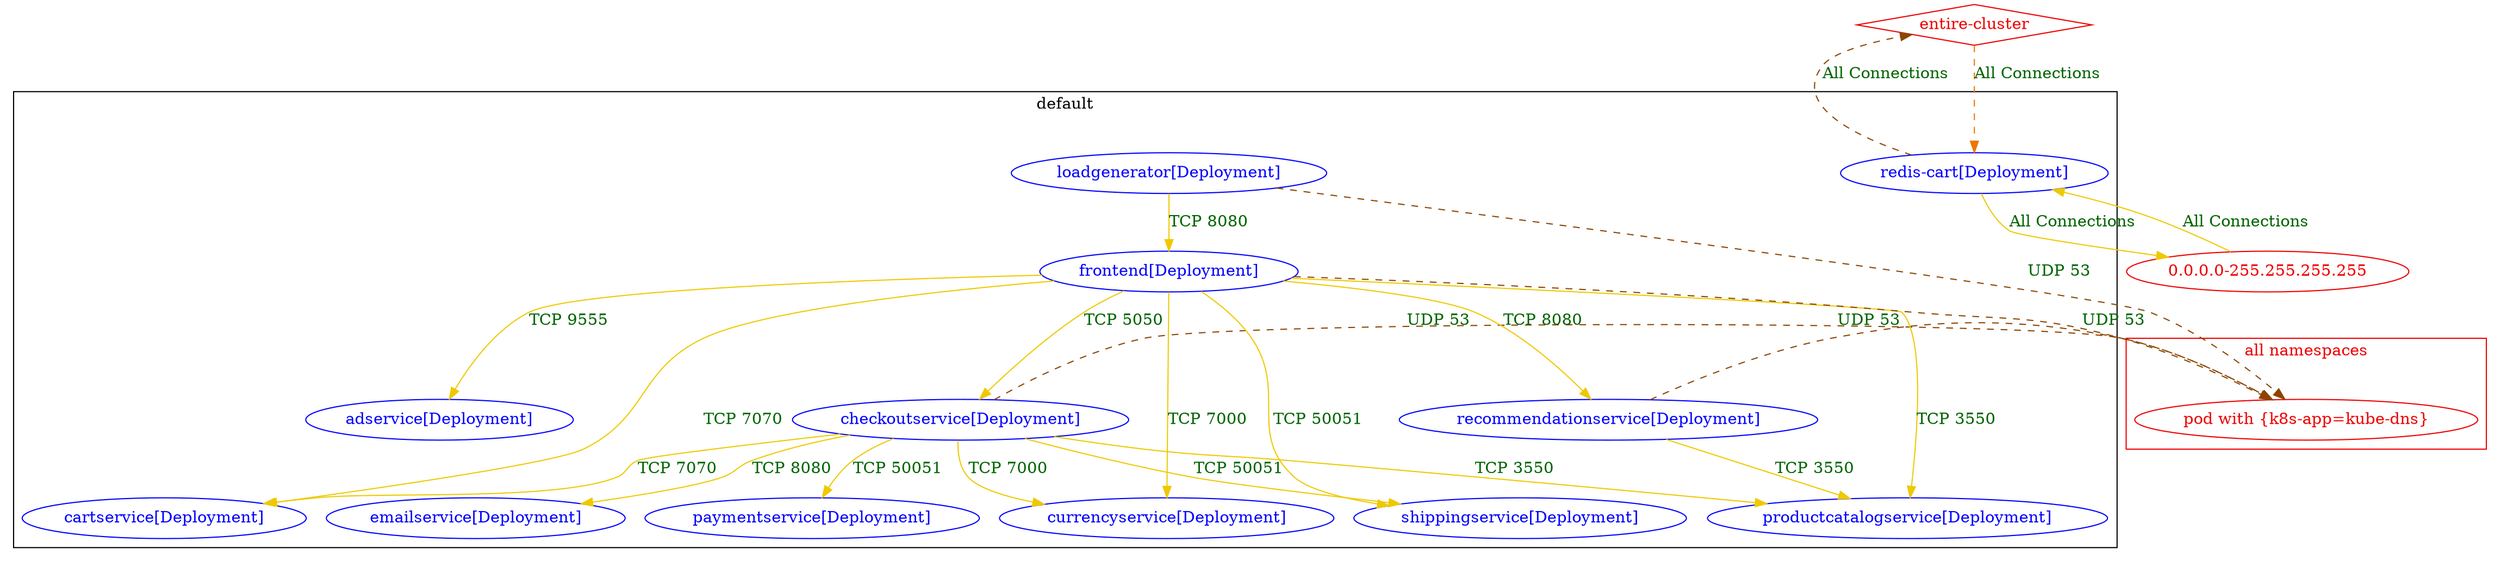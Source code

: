 digraph {
	subgraph "cluster_default" {
		color="black"
		fontcolor="black"
		"default/adservice[Deployment]" [label="adservice[Deployment]" color="blue" fontcolor="blue"]
		"default/cartservice[Deployment]" [label="cartservice[Deployment]" color="blue" fontcolor="blue"]
		"default/checkoutservice[Deployment]" [label="checkoutservice[Deployment]" color="blue" fontcolor="blue"]
		"default/currencyservice[Deployment]" [label="currencyservice[Deployment]" color="blue" fontcolor="blue"]
		"default/emailservice[Deployment]" [label="emailservice[Deployment]" color="blue" fontcolor="blue"]
		"default/frontend[Deployment]" [label="frontend[Deployment]" color="blue" fontcolor="blue"]
		"default/loadgenerator[Deployment]" [label="loadgenerator[Deployment]" color="blue" fontcolor="blue"]
		"default/paymentservice[Deployment]" [label="paymentservice[Deployment]" color="blue" fontcolor="blue"]
		"default/productcatalogservice[Deployment]" [label="productcatalogservice[Deployment]" color="blue" fontcolor="blue"]
		"default/recommendationservice[Deployment]" [label="recommendationservice[Deployment]" color="blue" fontcolor="blue"]
		"default/redis-cart[Deployment]" [label="redis-cart[Deployment]" color="blue" fontcolor="blue"]
		"default/shippingservice[Deployment]" [label="shippingservice[Deployment]" color="blue" fontcolor="blue"]
		label="default"
	}
	subgraph "cluster_all namespaces" {
		color="red2"
		fontcolor="red2"
		"pod with {k8s-app=kube-dns}_in_all namespaces" [label="pod with {k8s-app=kube-dns}" color="red2" fontcolor="red2"]
		label="all namespaces"
	}
	"0.0.0.0-255.255.255.255" [label="0.0.0.0-255.255.255.255" color="red2" fontcolor="red2"]
	"entire-cluster" [label="entire-cluster" color="red2" fontcolor="red2" shape=diamond]
	"0.0.0.0-255.255.255.255" -> "default/redis-cart[Deployment]" [label="All Connections" color="gold2" fontcolor="darkgreen"]
	"default/checkoutservice[Deployment]" -> "default/cartservice[Deployment]" [label="TCP 7070" color="gold2" fontcolor="darkgreen"]
	"default/checkoutservice[Deployment]" -> "default/currencyservice[Deployment]" [label="TCP 7000" color="gold2" fontcolor="darkgreen"]
	"default/checkoutservice[Deployment]" -> "default/emailservice[Deployment]" [label="TCP 8080" color="gold2" fontcolor="darkgreen"]
	"default/checkoutservice[Deployment]" -> "default/paymentservice[Deployment]" [label="TCP 50051" color="gold2" fontcolor="darkgreen"]
	"default/checkoutservice[Deployment]" -> "default/productcatalogservice[Deployment]" [label="TCP 3550" color="gold2" fontcolor="darkgreen"]
	"default/checkoutservice[Deployment]" -> "default/shippingservice[Deployment]" [label="TCP 50051" color="gold2" fontcolor="darkgreen"]
	"default/checkoutservice[Deployment]" -> "pod with {k8s-app=kube-dns}_in_all namespaces" [label="UDP 53" color="darkorange4" fontcolor="darkgreen" weight=0.5 style=dashed]
	"default/frontend[Deployment]" -> "default/adservice[Deployment]" [label="TCP 9555" color="gold2" fontcolor="darkgreen"]
	"default/frontend[Deployment]" -> "default/cartservice[Deployment]" [label="TCP 7070" color="gold2" fontcolor="darkgreen"]
	"default/frontend[Deployment]" -> "default/checkoutservice[Deployment]" [label="TCP 5050" color="gold2" fontcolor="darkgreen"]
	"default/frontend[Deployment]" -> "default/currencyservice[Deployment]" [label="TCP 7000" color="gold2" fontcolor="darkgreen"]
	"default/frontend[Deployment]" -> "default/productcatalogservice[Deployment]" [label="TCP 3550" color="gold2" fontcolor="darkgreen"]
	"default/frontend[Deployment]" -> "default/recommendationservice[Deployment]" [label="TCP 8080" color="gold2" fontcolor="darkgreen"]
	"default/frontend[Deployment]" -> "default/shippingservice[Deployment]" [label="TCP 50051" color="gold2" fontcolor="darkgreen"]
	"default/frontend[Deployment]" -> "pod with {k8s-app=kube-dns}_in_all namespaces" [label="UDP 53" color="darkorange4" fontcolor="darkgreen" weight=0.5 style=dashed]
	"default/loadgenerator[Deployment]" -> "default/frontend[Deployment]" [label="TCP 8080" color="gold2" fontcolor="darkgreen"]
	"default/loadgenerator[Deployment]" -> "pod with {k8s-app=kube-dns}_in_all namespaces" [label="UDP 53" color="darkorange4" fontcolor="darkgreen" weight=0.5 style=dashed]
	"default/recommendationservice[Deployment]" -> "default/productcatalogservice[Deployment]" [label="TCP 3550" color="gold2" fontcolor="darkgreen"]
	"default/recommendationservice[Deployment]" -> "pod with {k8s-app=kube-dns}_in_all namespaces" [label="UDP 53" color="darkorange4" fontcolor="darkgreen" weight=0.5 style=dashed]
	"default/redis-cart[Deployment]" -> "0.0.0.0-255.255.255.255" [label="All Connections" color="gold2" fontcolor="darkgreen"]
	"default/redis-cart[Deployment]" -> "entire-cluster" [label="All Connections" color="darkorange4" fontcolor="darkgreen" weight=0.5 style=dashed]
	"entire-cluster" -> "default/redis-cart[Deployment]" [label="All Connections" color="darkorange2" fontcolor="darkgreen" weight=1 style=dashed]
}
